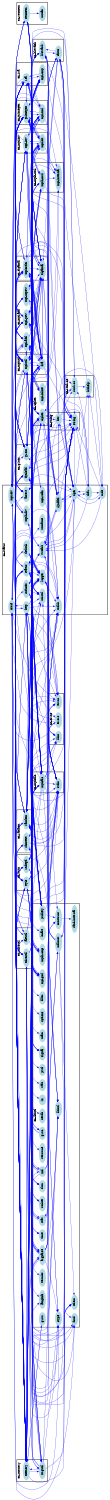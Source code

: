 digraph G {
size = "10,10";
rotate = 90;
subgraph cluster0 {
label = "CL:blowfish";
color = black;
style = bold;
"blowfish"[label="blowfish",shape=ellipse,color=lightblue,fontcolor=black,style=filled];
"cast5"[label="cast5",shape=ellipse,color=lightblue,fontcolor=black,style=filled];
}
subgraph cluster1 {
label = "CL:rmd160";
color = black;
style = bold;
"rmd160"[label="rmd160",shape=ellipse,color=lightblue,fontcolor=black,style=filled];
"bithelp"[label="bithelp",shape=ellipse,color=lightblue,fontcolor=black,style=filled];
}
subgraph cluster2 {
label = "CL:rsa";
color = black;
style = bold;
"rsa"[label="rsa",shape=ellipse,color=lightblue,fontcolor=black,style=filled];
"mpi-cmp"[label="mpi-cmp",shape=ellipse,color=lightblue,fontcolor=black,style=filled];
}
subgraph cluster3 {
label = "CL:secmem";
color = black;
style = bold;
"secmem"[label="secmem",shape=ellipse,color=lightblue,fontcolor=black,style=filled];
"mman"[label="mman",shape=ellipse,color=lightblue,fontcolor=black,style=filled];
}
subgraph cluster4 {
label = "CL:memory";
color = black;
style = bold;
"memory"[label="memory",shape=ellipse,color=lightblue,fontcolor=black,style=filled];
"strgutil"[label="strgutil",shape=ellipse,color=lightblue,fontcolor=black,style=filled];
}
subgraph cluster5 {
label = "CL:string";
color = black;
style = bold;
"string"[label="string",shape=ellipse,color=lightblue,fontcolor=black,style=filled];
"des"[label="des",shape=ellipse,color=lightblue,fontcolor=black,style=filled];
}
subgraph cluster6 {
label = "CL:mpi-inv";
color = black;
style = bold;
"mpi-inv"[label="mpi-inv",shape=ellipse,color=lightblue,fontcolor=black,style=filled];
"mpi-bit"[label="mpi-bit",shape=ellipse,color=lightblue,fontcolor=black,style=filled];
}
subgraph cluster7 {
label = "CL:mpih-mul";
color = black;
style = bold;
"mpih-mul"[label="mpih-mul",shape=ellipse,color=lightblue,fontcolor=black,style=filled];
"mpi-internal"[label="mpi-internal",shape=ellipse,color=lightblue,fontcolor=black,style=filled];
}
subgraph cluster8 {
label = "CL:random";
color = black;
style = bold;
"random"[label="random",shape=ellipse,color=lightblue,fontcolor=black,style=filled];
"shmtest"[label="shmtest",shape=ellipse,color=lightblue,fontcolor=black,style=filled];
}
subgraph cluster9 {
label = "CL:mpiutil";
color = black;
style = bold;
"mpiutil"[label="mpiutil",shape=ellipse,color=lightblue,fontcolor=black,style=filled];
"dsa"[label="dsa",shape=ellipse,color=lightblue,fontcolor=black,style=filled];
}
subgraph cluster10 {
label = "CL:mpicalc";
color = black;
style = bold;
"mpicalc"[label="mpicalc",shape=ellipse,color=lightblue,fontcolor=black,style=filled];
"stdio"[label="stdio",shape=ellipse,color=lightblue,fontcolor=black,style=filled];
}
subgraph cluster11 {
label = "CL:elgamal";
color = black;
style = bold;
"elgamal"[label="elgamal",shape=ellipse,color=lightblue,fontcolor=black,style=filled];
"mpicoder"[label="mpicoder",shape=ellipse,color=lightblue,fontcolor=black,style=filled];
}
subgraph cluster12 {
label = "CL:errno";
color = black;
style = bold;
"errno"[label="errno",shape=ellipse,color=lightblue,fontcolor=black,style=filled];
"errors"[label="errors",shape=ellipse,color=lightblue,fontcolor=black,style=filled];
"libio"[label="libio",shape=ellipse,color=lightblue,fontcolor=black,style=filled];
}
subgraph cluster13 {
label = "CL:ttyio";
color = black;
style = bold;
"ttyio"[label="ttyio",shape=ellipse,color=lightblue,fontcolor=black,style=filled];
"rndegd"[label="rndegd",shape=ellipse,color=lightblue,fontcolor=black,style=filled];
}
subgraph cluster14 {
label = "CL:primegen";
color = black;
style = bold;
"primegen"[label="primegen",shape=ellipse,color=lightblue,fontcolor=black,style=filled];
"mpi-mul"[label="mpi-mul",shape=ellipse,color=lightblue,fontcolor=black,style=filled];
}
subgraph cluster15 {
label = "CL:g10m";
color = black;
style = bold;
"g10m"[label="g10m",shape=ellipse,color=lightblue,fontcolor=black,style=filled];
"dynload"[label="dynload",shape=ellipse,color=lightblue,fontcolor=black,style=filled];
}
subgraph cluster16 {
label = "CL:cipher";
color = black;
style = bold;
"cipher"[label="cipher",shape=ellipse,color=lightblue,fontcolor=black,style=filled];
"mpi-inline"[label="mpi-inline",shape=ellipse,color=lightblue,fontcolor=black,style=filled];
}
subgraph cluster17 {
label = "CL:mpi-add";
color = black;
style = bold;
"mpi-add"[label="mpi-add",shape=ellipse,color=lightblue,fontcolor=black,style=filled];
"mpi-mpow"[label="mpi-mpow",shape=ellipse,color=lightblue,fontcolor=black,style=filled];
"mpi-pow"[label="mpi-pow",shape=ellipse,color=lightblue,fontcolor=black,style=filled];
}
subgraph cluster18 {
label = "CL:miscutil";
color = black;
style = bold;
"miscutil"[label="miscutil",shape=ellipse,color=lightblue,fontcolor=black,style=filled];
"fileutil"[label="fileutil",shape=ellipse,color=lightblue,fontcolor=black,style=filled];
}
subgraph cluster19 {
label = "CL:status";
color = black;
style = bold;
"status"[label="status",shape=ellipse,color=lightblue,fontcolor=black,style=filled];
"rijndael"[label="rijndael",shape=ellipse,color=lightblue,fontcolor=black,style=filled];
"iobuf"[label="iobuf",shape=ellipse,color=lightblue,fontcolor=black,style=filled];
"logger"[label="logger",shape=ellipse,color=lightblue,fontcolor=black,style=filled];
"tiger"[label="tiger",shape=ellipse,color=lightblue,fontcolor=black,style=filled];
"sha1"[label="sha1",shape=ellipse,color=lightblue,fontcolor=black,style=filled];
"http"[label="http",shape=ellipse,color=lightblue,fontcolor=black,style=filled];
"stdlib"[label="stdlib",shape=ellipse,color=lightblue,fontcolor=black,style=filled];
"utsname"[label="utsname",shape=ellipse,color=lightblue,fontcolor=black,style=filled];
"dotlock"[label="dotlock",shape=ellipse,color=lightblue,fontcolor=black,style=filled];
"rndunix"[label="rndunix",shape=ellipse,color=lightblue,fontcolor=black,style=filled];
"unistd"[label="unistd",shape=ellipse,color=lightblue,fontcolor=black,style=filled];
"mpi-div"[label="mpi-div",shape=ellipse,color=lightblue,fontcolor=black,style=filled];
"mpih-div"[label="mpih-div",shape=ellipse,color=lightblue,fontcolor=black,style=filled];
"md5"[label="md5",shape=ellipse,color=lightblue,fontcolor=black,style=filled];
"twofish"[label="twofish",shape=ellipse,color=lightblue,fontcolor=black,style=filled];
"assert"[label="assert",shape=ellipse,color=lightblue,fontcolor=black,style=filled];
"mpi-scan"[label="mpi-scan",shape=ellipse,color=lightblue,fontcolor=black,style=filled];
}
subgraph cluster20 {
label = "CL:libintl";
color = black;
style = bold;
"libintl"[label="libintl",shape=ellipse,color=lightblue,fontcolor=black,style=filled];
"argparse"[label="argparse",shape=ellipse,color=lightblue,fontcolor=black,style=filled];
"stat"[label="stat",shape=ellipse,color=lightblue,fontcolor=black,style=filled];
"time"[label="time",shape=ellipse,color=lightblue,fontcolor=black,style=filled];
"fcntl"[label="fcntl",shape=ellipse,color=lightblue,fontcolor=black,style=filled];
"pubkey"[label="pubkey",shape=ellipse,color=lightblue,fontcolor=black,style=filled];
"mpi-gcd"[label="mpi-gcd",shape=ellipse,color=lightblue,fontcolor=black,style=filled];
"ctype"[label="ctype",shape=ellipse,color=lightblue,fontcolor=black,style=filled];
"md"[label="md",shape=ellipse,color=lightblue,fontcolor=black,style=filled];
"options"[label="options",shape=ellipse,color=lightblue,fontcolor=black,style=filled];
"g10c"[label="g10c",shape=ellipse,color=lightblue,fontcolor=black,style=filled];
"mpih-cmp"[label="mpih-cmp",shape=ellipse,color=lightblue,fontcolor=black,style=filled];
"signal"[label="signal",shape=ellipse,color=lightblue,fontcolor=black,style=filled];
"select"[label="select",shape=ellipse,color=lightblue,fontcolor=black,style=filled];
"rndlinux"[label="rndlinux",shape=ellipse,color=lightblue,fontcolor=black,style=filled];
"shm"[label="shm",shape=ellipse,color=lightblue,fontcolor=black,style=filled];
"langinfo"[label="langinfo",shape=ellipse,color=lightblue,fontcolor=black,style=filled];
"socket"[label="socket",shape=ellipse,color=lightblue,fontcolor=black,style=filled];
"pwd"[label="pwd",shape=ellipse,color=lightblue,fontcolor=black,style=filled];
"g10u"[label="g10u",shape=ellipse,color=lightblue,fontcolor=black,style=filled];
"construct"[label="construct",shape=ellipse,color=lightblue,fontcolor=black,style=filled];
"netdb"[label="netdb",shape=ellipse,color=lightblue,fontcolor=black,style=filled];
"rand-internal"[label="rand-internal",shape=ellipse,color=lightblue,fontcolor=black,style=filled];
"termios"[label="termios",shape=ellipse,color=lightblue,fontcolor=black,style=filled];
"resource"[label="resource",shape=ellipse,color=lightblue,fontcolor=black,style=filled];
"wait"[label="wait",shape=ellipse,color=lightblue,fontcolor=black,style=filled];
"main"[label="main",shape=ellipse,color=lightblue,fontcolor=black,style=filled];
"locale"[label="locale",shape=ellipse,color=lightblue,fontcolor=black,style=filled];
"dlfcn"[label="dlfcn",shape=ellipse,color=lightblue,fontcolor=black,style=filled];
"in"[label="in",shape=ellipse,color=lightblue,fontcolor=black,style=filled];
}
"mpi-inv" -> "mpi-cmp"[color=blue,font=6];
"secmem" -> "mman"[color=blue,font=6];
"rmd160" -> "random"[color=blue,font=6];
"des" -> "string"[color=blue,font=6];
"strgutil" -> "memory"[color=blue,font=6];
"memory" -> "shmtest"[color=blue,font=6];
"dsa" -> "mpiutil"[color=blue,font=6];
"mpih-mul" -> "mpi-internal"[color=blue,font=6];
"mpicoder" -> "string"[color=blue,font=6];
"mpicalc" -> "errno"[color=blue,font=6];
"des" -> "cast5"[color=blue,font=6];
"errors" -> "stdio"[color=blue,font=6];
"elgamal" -> "primegen"[color=blue,font=6];
"mpi-cmp" -> "mpi-inv"[color=blue,font=6];
"mpi-bit" -> "g10m"[color=blue,font=6];
"cipher" -> "memory"[color=blue,font=6];
"memory" -> "rndegd"[color=blue,font=6];
"mpicalc" -> "mpi-mul"[color=blue,font=6];
"mpi-mpow" -> "mpiutil"[color=blue,font=6];
"ttyio" -> "libio"[color=blue,font=6];
"fileutil" -> "rndegd"[color=blue,font=6];
"ttyio" -> "shmtest"[color=blue,font=6];
"ttyio" -> "status"[color=blue,font=6];
"rndegd" -> "cipher"[color=blue,font=6];
"logger" -> "libio"[color=blue,font=6];
"memory" -> "miscutil"[color=blue,font=6];
"dsa" -> "status"[color=blue,font=6];
"dsa" -> "mpi-pow"[color=blue,font=6];
"rijndael" -> "tiger"[color=blue,font=6];
"iobuf" -> "stdlib"[color=blue,font=6];
"mpiutil" -> "mpicalc"[color=blue,font=6];
"mpi-pow" -> "mpi-inline"[color=blue,font=6];
"sha1" -> "rmd160"[color=blue,font=6];
"mpi-mul" -> "mpih-mul"[color=blue,font=6];
"rijndael" -> "elgamal"[color=blue,font=6];
"mpi-mul" -> "rsa"[color=blue,font=6];
"mpiutil" -> "string"[color=blue,font=6];
"http" -> "memory"[color=blue,font=6];
"dotlock" -> "utsname"[color=blue,font=6];
"iobuf" -> "errors"[color=blue,font=6];
"rndegd" -> "memory"[color=blue,font=6];
"rndegd" -> "rndunix"[color=blue,font=6];
"mpi-div" -> "mpi-internal"[color=blue,font=6];
"cast5" -> "tiger"[color=blue,font=6];
"tiger" -> "cast5"[color=blue,font=6];
"cast5" -> "md5"[color=blue,font=6];
"primegen" -> "random"[color=blue,font=6];
"cipher" -> "blowfish"[color=blue,font=6];
"secmem" -> "libintl"[color=blue,font=6];
"primegen" -> "mpi-scan"[color=blue,font=6];
"dsa" -> "assert"[color=blue,font=6];
"mpi-scan" -> "primegen"[color=blue,font=6];
"errors" -> "iobuf"[color=blue,font=6];
"dsa" -> "mpi-mpow"[color=blue,font=6];
"mpi-cmp" -> "elgamal"[color=blue,font=6];
"twofish" -> "cipher"[color=blue,font=6];
"memory" -> "mpi-mpow"[color=blue,font=6];
"mpicalc" -> "mpiutil"[color=blue,font=6];
"memory" -> "iobuf"[color=blue,font=6];
"stat" -> "stdio"[color=blue,font=6];
"iobuf" -> "unistd"[color=blue,font=6];
"rsa" -> "random"[color=blue,font=6];
"mpi-inv" -> "mpicalc"[color=blue,font=6];
"mpicoder" -> "assert"[color=blue,font=6];
"rndegd" -> "twofish"[color=blue,font=6];
"random" -> "time"[color=blue,font=6];
"dsa" -> "mpicoder"[color=blue,font=6];
"status" -> "ttyio"[color=blue,font=6];
"secmem" -> "mpih-mul"[color=blue,font=6];
"elgamal" -> "mpi-bit"[color=blue,font=6];
"random" -> "rmd160"[color=blue,font=6];
"memory" -> "mpicoder"[color=blue,font=6];
"iobuf" -> "logger"[color=blue,font=6];
"secmem" -> "memory"[color=blue,font=6];
"cipher" -> "twofish"[color=blue,font=6];
"g10m" -> "mpi-mul"[color=blue,font=6];
"status" -> "memory"[color=blue,font=6];
"strgutil" -> "stdio"[color=blue,font=6];
"sha1" -> "md5"[color=blue,font=6];
"dynload" -> "cipher"[color=blue,font=6];
"mpicalc" -> "mpi-pow"[color=blue,font=6];
"argparse" -> "stdio"[color=blue,font=6];
"dsa" -> "cipher"[color=blue,font=6];
"mpi-add" -> "dsa"[color=blue,font=6];
"mpih-div" -> "mpi-div"[color=blue,font=6];
"random" -> "primegen"[color=blue,font=6];
"pubkey" -> "rsa"[color=blue,font=6];
"primegen" -> "rsa"[color=blue,font=6];
"mpiutil" -> "assert"[color=blue,font=6];
"primegen" -> "mpi-mul"[color=blue,font=6];
"cipher" -> "random"[color=blue,font=6];
"dotlock" -> "fcntl"[color=blue,font=6];
"dynload" -> "memory"[color=blue,font=6];
"mpih-div" -> "mpi-internal"[color=blue,font=6];
"memory" -> "argparse"[color=blue,font=6];
"miscutil" -> "time"[color=blue,font=6];
"ttyio" -> "memory"[color=blue,font=6];
"memory" -> "stdlib"[color=blue,font=6];
"des" -> "cipher"[color=blue,font=6];
"fileutil" -> "stdlib"[color=blue,font=6];
"dsa" -> "memory"[color=blue,font=6];
"bithelp" -> "cast5"[color=blue,font=6];
"rmd160" -> "bithelp"[color=blue,font=6];
"logger" -> "libintl"[color=blue,font=6];
"stat" -> "iobuf"[color=blue,font=6];
"mpi-inline" -> "mpi-internal"[color=blue,font=6];
"rsa" -> "mpi-mul"[color=blue,font=6];
"ttyio" -> "libintl"[color=blue,font=6];
"random" -> "ttyio"[color=blue,font=6];
"mpi-bit" -> "mpi-inv"[color=blue,font=6];
"status" -> "options"[color=blue,font=6];
"iobuf" -> "ctype"[color=blue,font=6];
"rndunix" -> "string"[color=blue,font=6];
"g10c" -> "primegen"[color=blue,font=6];
"memory" -> "secmem"[color=blue,font=6];
"memory" -> "fileutil"[color=blue,font=6];
"random" -> "g10c"[color=blue,font=6];
"mpi-mul" -> "elgamal"[color=blue,font=6];
"mpi-mpow" -> "dsa"[color=blue,font=6];
"mpicoder" -> "memory"[color=blue,font=6];
"mpi-cmp" -> "mpi-bit"[color=blue,font=6];
"miscutil" -> "stdio"[color=blue,font=6];
"g10m" -> "mpiutil"[color=blue,font=6];
"mpiutil" -> "mpi-mul"[color=blue,font=6];
"random" -> "rsa"[color=blue,font=6];
"twofish" -> "stdio"[color=blue,font=6];
"rmd160" -> "tiger"[color=blue,font=6];
"stat" -> "random"[color=blue,font=6];
"random" -> "tiger"[color=blue,font=6];
"rijndael" -> "string"[color=blue,font=6];
"dotlock" -> "stdio"[color=blue,font=6];
"ttyio" -> "strgutil"[color=blue,font=6];
"mpi-add" -> "mpih-cmp"[color=blue,font=6];
"primegen" -> "mpiutil"[color=blue,font=6];
"mpi-div" -> "dsa"[color=blue,font=6];
"mpiutil" -> "dsa"[color=blue,font=6];
"dsa" -> "mpi-add"[color=blue,font=6];
"memory" -> "logger"[color=blue,font=6];
"mpi-add" -> "mpi-inv"[color=blue,font=6];
"mpi-pow" -> "mpih-div"[color=blue,font=6];
"mpiutil" -> "memory"[color=blue,font=6];
"g10m" -> "mpi-pow"[color=blue,font=6];
"blowfish" -> "cipher"[color=blue,font=6];
"rsa" -> "mpiutil"[color=blue,font=6];
"mpi-mul" -> "primegen"[color=blue,font=6];
"miscutil" -> "stdlib"[color=blue,font=6];
"blowfish" -> "tiger"[color=blue,font=6];
"mpi-bit" -> "elgamal"[color=blue,font=6];
"md" -> "string"[color=blue,font=6];
"mpicoder" -> "rsa"[color=blue,font=6];
"rndunix" -> "fcntl"[color=blue,font=6];
"mpi-add" -> "g10m"[color=blue,font=6];
"mpiutil" -> "mpih-mul"[color=blue,font=6];
"mpi-gcd" -> "elgamal"[color=blue,font=6];
"mpicoder" -> "primegen"[color=blue,font=6];
"status" -> "libio"[color=blue,font=6];
"mpicalc" -> "shmtest"[color=blue,font=6];
"rndegd" -> "select"[color=blue,font=6];
"http" -> "select"[color=blue,font=6];
"ttyio" -> "errno"[color=blue,font=6];
"rndegd" -> "stdio"[color=blue,font=6];
"memory" -> "elgamal"[color=blue,font=6];
"rndunix" -> "twofish"[color=blue,font=6];
"primegen" -> "mpi-pow"[color=blue,font=6];
"mpi-bit" -> "dsa"[color=blue,font=6];
"argparse" -> "string"[color=blue,font=6];
"cast5" -> "blowfish"[color=blue,font=6];
"mpi-inv" -> "rsa"[color=blue,font=6];
"logger" -> "errno"[color=blue,font=6];
"mpih-mul" -> "mpih-cmp"[color=blue,font=6];
"random" -> "stdlib"[color=blue,font=6];
"rsa" -> "mpi-pow"[color=blue,font=6];
"tiger" -> "rijndael"[color=blue,font=6];
"cipher" -> "dynload"[color=blue,font=6];
"memory" -> "dynload"[color=blue,font=6];
"dsa" -> "random"[color=blue,font=6];
"cast5" -> "sha1"[color=blue,font=6];
"mpi-add" -> "elgamal"[color=blue,font=6];
"mpi-inline" -> "mpih-mul"[color=blue,font=6];
"rndunix" -> "stdio"[color=blue,font=6];
"memory" -> "rsa"[color=blue,font=6];
"mpiutil" -> "mpi-pow"[color=blue,font=6];
"primegen" -> "logger"[color=blue,font=6];
"mpih-mul" -> "secmem"[color=blue,font=6];
"des" -> "random"[color=blue,font=6];
"miscutil" -> "langinfo"[color=blue,font=6];
"mpi-inv" -> "mpiutil"[color=blue,font=6];
"mpicalc" -> "mpi-add"[color=blue,font=6];
"des" -> "rmd160"[color=blue,font=6];
"mpicoder" -> "elgamal"[color=blue,font=6];
"strgutil" -> "ctype"[color=blue,font=6];
"mpih-cmp" -> "mpi-cmp"[color=blue,font=6];
"secmem" -> "errno"[color=blue,font=6];
"iobuf" -> "http"[color=blue,font=6];
"blowfish" -> "elgamal"[color=blue,font=6];
"random" -> "unistd"[color=blue,font=6];
"argparse" -> "ctype"[color=blue,font=6];
"mpih-cmp" -> "mpih-div"[color=blue,font=6];
"mpi-cmp" -> "primegen"[color=blue,font=6];
"mpi-div" -> "mpi-gcd"[color=blue,font=6];
"mpicalc" -> "stdio"[color=blue,font=6];
"pubkey" -> "logger"[color=blue,font=6];
"shmtest" -> "string"[color=blue,font=6];
"random" -> "logger"[color=blue,font=6];
"http" -> "stdlib"[color=blue,font=6];
"http" -> "errno"[color=blue,font=6];
"mpi-pow" -> "dsa"[color=blue,font=6];
"rijndael" -> "cipher"[color=blue,font=6];
"elgamal" -> "mpi-cmp"[color=blue,font=6];
"http" -> "errors"[color=blue,font=6];
"fileutil" -> "dynload"[color=blue,font=6];
"dsa" -> "mpi-inv"[color=blue,font=6];
"mpi-pow" -> "elgamal"[color=blue,font=6];
"status" -> "miscutil"[color=blue,font=6];
"rndegd" -> "socket"[color=blue,font=6];
"http" -> "socket"[color=blue,font=6];
"des" -> "sha1"[color=blue,font=6];
"des" -> "tiger"[color=blue,font=6];
"status" -> "elgamal"[color=blue,font=6];
"elgamal" -> "dsa"[color=blue,font=6];
"shmtest" -> "shm"[color=blue,font=6];
"miscutil" -> "ctype"[color=blue,font=6];
"cipher" -> "rijndael"[color=blue,font=6];
"blowfish" -> "rijndael"[color=blue,font=6];
"cipher" -> "logger"[color=blue,font=6];
"mpi-div" -> "mpicalc"[color=blue,font=6];
"mpicalc" -> "libintl"[color=blue,font=6];
"md" -> "dynload"[color=blue,font=6];
"dotlock" -> "string"[color=blue,font=6];
"memory" -> "ttyio"[color=blue,font=6];
"md" -> "cipher"[color=blue,font=6];
"mpi-inline" -> "mpi-pow"[color=blue,font=6];
"http" -> "unistd"[color=blue,font=6];
"rmd160" -> "twofish"[color=blue,font=6];
"rndegd" -> "unistd"[color=blue,font=6];
"logger" -> "string"[color=blue,font=6];
"mpi-pow" -> "string"[color=blue,font=6];
"mpi-mpow" -> "assert"[color=blue,font=6];
"mpicalc" -> "shm"[color=blue,font=6];
"g10m" -> "mpi-add"[color=blue,font=6];
"secmem" -> "stdlib"[color=blue,font=6];
"mpicoder" -> "mpi-bit"[color=blue,font=6];
"md" -> "memory"[color=blue,font=6];
"rndegd" -> "logger"[color=blue,font=6];
"http" -> "logger"[color=blue,font=6];
"memory" -> "http"[color=blue,font=6];
"dsa" -> "stdio"[color=blue,font=6];
"dsa" -> "elgamal"[color=blue,font=6];
"mpicoder" -> "stdio"[color=blue,font=6];
"http" -> "strgutil"[color=blue,font=6];
"mpiutil" -> "primegen"[color=blue,font=6];
"shmtest" -> "stdio"[color=blue,font=6];
"primegen" -> "mpi-add"[color=blue,font=6];
"status" -> "signal"[color=blue,font=6];
"elgamal" -> "pubkey"[color=blue,font=6];
"argparse" -> "memory"[color=blue,font=6];
"rndlinux" -> "string"[color=blue,font=6];
"dynload" -> "fileutil"[color=blue,font=6];
"mpi-mpow" -> "elgamal"[color=blue,font=6];
"mpicalc" -> "mpi-inv"[color=blue,font=6];
"ttyio" -> "stdlib"[color=blue,font=6];
"memory" -> "strgutil"[color=blue,font=6];
"rsa" -> "mpi-add"[color=blue,font=6];
"sha1" -> "tiger"[color=blue,font=6];
"des" -> "blowfish"[color=blue,font=6];
"secmem" -> "unistd"[color=blue,font=6];
"cipher" -> "cast5"[color=blue,font=6];
"mpi-bit" -> "mpi-mpow"[color=blue,font=6];
"status" -> "unistd"[color=blue,font=6];
"mpi-cmp" -> "mpi-gcd"[color=blue,font=6];
"strgutil" -> "langinfo"[color=blue,font=6];
"mpiutil" -> "mpi-add"[color=blue,font=6];
"secmem" -> "logger"[color=blue,font=6];
"status" -> "errno"[color=blue,font=6];
"mpi-mpow" -> "memory"[color=blue,font=6];
"status" -> "logger"[color=blue,font=6];
"argparse" -> "strgutil"[color=blue,font=6];
"memory" -> "mpih-mul"[color=blue,font=6];
"mpi-bit" -> "mpicoder"[color=blue,font=6];
"mpi-mul" -> "mpi-div"[color=blue,font=6];
"mpicoder" -> "iobuf"[color=blue,font=6];
"dynload" -> "unistd"[color=blue,font=6];
"strgutil" -> "ttyio"[color=blue,font=6];
"ttyio" -> "unistd"[color=blue,font=6];
"mpi-pow" -> "assert"[color=blue,font=6];
"mpi-inv" -> "g10m"[color=blue,font=6];
"memory" -> "g10u"[color=blue,font=6];
"cipher" -> "des"[color=blue,font=6];
"mpicalc" -> "string"[color=blue,font=6];
"mpi-pow" -> "mpih-mul"[color=blue,font=6];
"rndlinux" -> "twofish"[color=blue,font=6];
"rndunix" -> "pwd"[color=blue,font=6];
"md5" -> "bithelp"[color=blue,font=6];
"dynload" -> "logger"[color=blue,font=6];
"ttyio" -> "logger"[color=blue,font=6];
"mpi-add" -> "rsa"[color=blue,font=6];
"dsa" -> "logger"[color=blue,font=6];
"shmtest" -> "memory"[color=blue,font=6];
"md" -> "construct"[color=blue,font=6];
"dsa" -> "mpi-bit"[color=blue,font=6];
"mpih-div" -> "mpi-pow"[color=blue,font=6];
"mpicalc" -> "ctype"[color=blue,font=6];
"mpi-inv" -> "mpi-add"[color=blue,font=6];
"memory" -> "dotlock"[color=blue,font=6];
"mpi-div" -> "mpi-mul"[color=blue,font=6];
"iobuf" -> "mpicoder"[color=blue,font=6];
"g10m" -> "mpi-inv"[color=blue,font=6];
"random" -> "errno"[color=blue,font=6];
"mpi-mpow" -> "mpi-bit"[color=blue,font=6];
"md" -> "random"[color=blue,font=6];
"argparse" -> "mpicalc"[color=blue,font=6];
"mpiutil" -> "secmem"[color=blue,font=6];
"mpicoder" -> "logger"[color=blue,font=6];
"rndunix" -> "select"[color=blue,font=6];
"mpi-gcd" -> "mpi-div"[color=blue,font=6];
"miscutil" -> "ttyio"[color=blue,font=6];
"mpi-div" -> "mpih-div"[color=blue,font=6];
"argparse" -> "random"[color=blue,font=6];
"dotlock" -> "memory"[color=blue,font=6];
"random" -> "construct"[color=blue,font=6];
"cast5" -> "rijndael"[color=blue,font=6];
"mpi-inline" -> "mpi-add"[color=blue,font=6];
"mpi-cmp" -> "dsa"[color=blue,font=6];
"logger" -> "memory"[color=blue,font=6];
"random" -> "miscutil"[color=blue,font=6];
"http" -> "netdb"[color=blue,font=6];
"mpi-bit" -> "mpi-cmp"[color=blue,font=6];
"ttyio" -> "stdio"[color=blue,font=6];
"elgamal" -> "blowfish"[color=blue,font=6];
"md5" -> "tiger"[color=blue,font=6];
"rsa" -> "pubkey"[color=blue,font=6];
"twofish" -> "tiger"[color=blue,font=6];
"mpi-gcd" -> "mpi-cmp"[color=blue,font=6];
"mpiutil" -> "logger"[color=blue,font=6];
"logger" -> "stdio"[color=blue,font=6];
"mpi-div" -> "mpiutil"[color=blue,font=6];
"mpi-div" -> "rsa"[color=blue,font=6];
"elgamal" -> "mpi-mul"[color=blue,font=6];
"mpiutil" -> "rsa"[color=blue,font=6];
"mpi-add" -> "mpi-div"[color=blue,font=6];
"mpih-cmp" -> "mpih-mul"[color=blue,font=6];
"mpiutil" -> "mpi-inv"[color=blue,font=6];
"mpicalc" -> "mpi-bit"[color=blue,font=6];
"tiger" -> "string"[color=blue,font=6];
"mpi-mul" -> "mpicalc"[color=blue,font=6];
"sha1" -> "bithelp"[color=blue,font=6];
"rndunix" -> "wait"[color=blue,font=6];
"random" -> "stat"[color=blue,font=6];
"primegen" -> "elgamal"[color=blue,font=6];
"mpi-add" -> "primegen"[color=blue,font=6];
"mpi-bit" -> "rsa"[color=blue,font=6];
"cipher" -> "pubkey"[color=blue,font=6];
"rndunix" -> "stdlib"[color=blue,font=6];
"secmem" -> "stdio"[color=blue,font=6];
"iobuf" -> "string"[color=blue,font=6];
"strgutil" -> "http"[color=blue,font=6];
"argparse" -> "libio"[color=blue,font=6];
"mpih-mul" -> "mpi-mul"[color=blue,font=6];
"rndlinux" -> "errno"[color=blue,font=6];
"mpih-mul" -> "mpi-inline"[color=blue,font=6];
"construct" -> "rand-internal"[color=blue,font=6];
"elgamal" -> "mpiutil"[color=blue,font=6];
"dsa" -> "primegen"[color=blue,font=6];
"rndunix" -> "signal"[color=blue,font=6];
"cast5" -> "string"[color=blue,font=6];
"memory" -> "primegen"[color=blue,font=6];
"mpiutil" -> "elgamal"[color=blue,font=6];
"shmtest" -> "argparse"[color=blue,font=6];
"http" -> "stdio"[color=blue,font=6];
"mpicalc" -> "memory"[color=blue,font=6];
"cast5" -> "elgamal"[color=blue,font=6];
"mpi-bit" -> "mpicalc"[color=blue,font=6];
"mpi-pow" -> "primegen"[color=blue,font=6];
"random" -> "argparse"[color=blue,font=6];
"rndunix" -> "unistd"[color=blue,font=6];
"mpi-gcd" -> "mpicalc"[color=blue,font=6];
"miscutil" -> "libio"[color=blue,font=6];
"mpi-cmp" -> "g10m"[color=blue,font=6];
"g10m" -> "mpi-bit"[color=blue,font=6];
"elgamal" -> "mpi-pow"[color=blue,font=6];
"rsa" -> "primegen"[color=blue,font=6];
"miscutil" -> "libintl"[color=blue,font=6];
"rndunix" -> "logger"[color=blue,font=6];
"status" -> "dsa"[color=blue,font=6];
"mpih-mul" -> "mpiutil"[color=blue,font=6];
"rijndael" -> "stdio"[color=blue,font=6];
"mpi-mul" -> "mpi-mpow"[color=blue,font=6];
"rsa" -> "dsa"[color=blue,font=6];
"primegen" -> "mpicoder"[color=blue,font=6];
"mpi-inv" -> "elgamal"[color=blue,font=6];
"rndegd" -> "rndlinux"[color=blue,font=6];
"iobuf" -> "errno"[color=blue,font=6];
"mpi-pow" -> "rsa"[color=blue,font=6];
"dsa" -> "mpi-div"[color=blue,font=6];
"tiger" -> "md5"[color=blue,font=6];
"argparse" -> "stdlib"[color=blue,font=6];
"cast5" -> "stdio"[color=blue,font=6];
"primegen" -> "mpi-bit"[color=blue,font=6];
"mpi-add" -> "mpicalc"[color=blue,font=6];
"errors" -> "libintl"[color=blue,font=6];
"mpi-mul" -> "dsa"[color=blue,font=6];
"iobuf" -> "assert"[color=blue,font=6];
"logger" -> "mpicoder"[color=blue,font=6];
"elgamal" -> "rsa"[color=blue,font=6];
"http" -> "iobuf"[color=blue,font=6];
"rsa" -> "mpi-bit"[color=blue,font=6];
"md5" -> "twofish"[color=blue,font=6];
"md" -> "stdio"[color=blue,font=6];
"tiger" -> "bithelp"[color=blue,font=6];
"memory" -> "string"[color=blue,font=6];
"fileutil" -> "string"[color=blue,font=6];
"mpicoder" -> "mpicalc"[color=blue,font=6];
"strgutil" -> "miscutil"[color=blue,font=6];
"random" -> "resource"[color=blue,font=6];
"mpih-mul" -> "mpi-pow"[color=blue,font=6];
"status" -> "main"[color=blue,font=6];
"mpicoder" -> "g10m"[color=blue,font=6];
"dsa" -> "mpi-cmp"[color=blue,font=6];
"rmd160" -> "string"[color=blue,font=6];
"rijndael" -> "cast5"[color=blue,font=6];
"des" -> "rijndael"[color=blue,font=6];
"dotlock" -> "select"[color=blue,font=6];
"ttyio" -> "ctype"[color=blue,font=6];
"dynload" -> "pubkey"[color=blue,font=6];
"status" -> "strgutil"[color=blue,font=6];
"elgamal" -> "status"[color=blue,font=6];
"mpiutil" -> "mpi-bit"[color=blue,font=6];
"dsa" -> "pubkey"[color=blue,font=6];
"md" -> "logger"[color=blue,font=6];
"logger" -> "argparse"[color=blue,font=6];
"mpi-div" -> "g10m"[color=blue,font=6];
"dsa" -> "rsa"[color=blue,font=6];
"primegen" -> "stdio"[color=blue,font=6];
"mpiutil" -> "g10m"[color=blue,font=6];
"mpi-pow" -> "mpicalc"[color=blue,font=6];
"shmtest" -> "ttyio"[color=blue,font=6];
"mpicoder" -> "pubkey"[color=blue,font=6];
"dsa" -> "mpi-gcd"[color=blue,font=6];
"status" -> "stdio"[color=blue,font=6];
"sha1" -> "string"[color=blue,font=6];
"memory" -> "status"[color=blue,font=6];
"shmtest" -> "stdlib"[color=blue,font=6];
"g10u" -> "memory"[color=blue,font=6];
"random" -> "fcntl"[color=blue,font=6];
"mpi-div" -> "mpi-add"[color=blue,font=6];
"ttyio" -> "termios"[color=blue,font=6];
"rndlinux" -> "select"[color=blue,font=6];
"mpicalc" -> "mpi-div"[color=blue,font=6];
"status" -> "shm"[color=blue,font=6];
"stat" -> "rndlinux"[color=blue,font=6];
"mpi-inv" -> "mpi-bit"[color=blue,font=6];
"iobuf" -> "memory"[color=blue,font=6];
"cast5" -> "cipher"[color=blue,font=6];
"primegen" -> "g10c"[color=blue,font=6];
"iobuf" -> "stat"[color=blue,font=6];
"mpi-mul" -> "mpiutil"[color=blue,font=6];
"pubkey" -> "dsa"[color=blue,font=6];
"shmtest" -> "signal"[color=blue,font=6];
"secmem" -> "mpiutil"[color=blue,font=6];
"miscutil" -> "string"[color=blue,font=6];
"primegen" -> "dsa"[color=blue,font=6];
"mpi-pow" -> "g10m"[color=blue,font=6];
"errors" -> "http"[color=blue,font=6];
"mpih-cmp" -> "mpi-add"[color=blue,font=6];
"des" -> "md5"[color=blue,font=6];
"rijndael" -> "blowfish"[color=blue,font=6];
"pubkey" -> "construct"[color=blue,font=6];
"mpicalc" -> "libio"[color=blue,font=6];
"g10m" -> "mpicoder"[color=blue,font=6];
"dotlock" -> "stdlib"[color=blue,font=6];
"rndlinux" -> "stat"[color=blue,font=6];
"http" -> "ctype"[color=blue,font=6];
"rndegd" -> "fileutil"[color=blue,font=6];
"mpi-bit" -> "mpi-internal"[color=blue,font=6];
"ttyio" -> "miscutil"[color=blue,font=6];
"sha1" -> "twofish"[color=blue,font=6];
"mpicalc" -> "mpicoder"[color=blue,font=6];
"logger" -> "stdlib"[color=blue,font=6];
"random" -> "stdio"[color=blue,font=6];
"random" -> "libintl"[color=blue,font=6];
"pubkey" -> "string"[color=blue,font=6];
"strgutil" -> "argparse"[color=blue,font=6];
"random" -> "string"[color=blue,font=6];
"mpih-mul" -> "string"[color=blue,font=6];
"mpi-add" -> "mpi-inline"[color=blue,font=6];
"tiger" -> "sha1"[color=blue,font=6];
"random" -> "dsa"[color=blue,font=6];
"dotlock" -> "signal"[color=blue,font=6];
"primegen" -> "status"[color=blue,font=6];
"mpi-bit" -> "mpiutil"[color=blue,font=6];
"logger" -> "secmem"[color=blue,font=6];
"elgamal" -> "rijndael"[color=blue,font=6];
"strgutil" -> "string"[color=blue,font=6];
"miscutil" -> "status"[color=blue,font=6];
"cipher" -> "construct"[color=blue,font=6];
"mpicalc" -> "mpi-gcd"[color=blue,font=6];
"mpi-bit" -> "pubkey"[color=blue,font=6];
"mpi-gcd" -> "mpiutil"[color=blue,font=6];
"mpi-add" -> "mpi-internal"[color=blue,font=6];
"mpicalc" -> "argparse"[color=blue,font=6];
"mpicalc" -> "locale"[color=blue,font=6];
"des" -> "twofish"[color=blue,font=6];
"dynload" -> "dlfcn"[color=blue,font=6];
"blowfish" -> "stdio"[color=blue,font=6];
"tiger" -> "rndlinux"[color=blue,font=6];
"argparse" -> "shmtest"[color=blue,font=6];
"memory" -> "mpiutil"[color=blue,font=6];
"memory" -> "cipher"[color=blue,font=6];
"fileutil" -> "cipher"[color=blue,font=6];
"dotlock" -> "unistd"[color=blue,font=6];
"twofish" -> "rijndael"[color=blue,font=6];
"g10m" -> "mpi-div"[color=blue,font=6];
"mpiutil" -> "mpi-mpow"[color=blue,font=6];
"cipher" -> "string"[color=blue,font=6];
"tiger" -> "random"[color=blue,font=6];
"mpi-gcd" -> "g10m"[color=blue,font=6];
"primegen" -> "assert"[color=blue,font=6];
"tiger" -> "rmd160"[color=blue,font=6];
"rndlinux" -> "fcntl"[color=blue,font=6];
"dotlock" -> "logger"[color=blue,font=6];
"mpicoder" -> "dsa"[color=blue,font=6];
"fileutil" -> "memory"[color=blue,font=6];
"mpicoder" -> "libio"[color=blue,font=6];
"mpi-scan" -> "stdlib"[color=blue,font=6];
"md5" -> "string"[color=blue,font=6];
"pubkey" -> "elgamal"[color=blue,font=6];
"mpi-pow" -> "mpi-internal"[color=blue,font=6];
"tiger" -> "rndunix"[color=blue,font=6];
"memory" -> "md"[color=blue,font=6];
"mpiutil" -> "mpicoder"[color=blue,font=6];
"mpi-add" -> "mpiutil"[color=blue,font=6];
"primegen" -> "mpi-div"[color=blue,font=6];
"g10m" -> "mpi-cmp"[color=blue,font=6];
"dotlock" -> "errno"[color=blue,font=6];
"http" -> "string"[color=blue,font=6];
"rndegd" -> "string"[color=blue,font=6];
"mpi-cmp" -> "rsa"[color=blue,font=6];
"strgutil" -> "status"[color=blue,font=6];
"blowfish" -> "cast5"[color=blue,font=6];
"mpi-mul" -> "g10m"[color=blue,font=6];
"mpi-inv" -> "dsa"[color=blue,font=6];
"pubkey" -> "dynload"[color=blue,font=6];
"rsa" -> "mpi-div"[color=blue,font=6];
"tiger" -> "rndegd"[color=blue,font=6];
"rndlinux" -> "unistd"[color=blue,font=6];
"mpicoder" -> "mpiutil"[color=blue,font=6];
"mpi-cmp" -> "mpih-cmp"[color=blue,font=6];
"tiger" -> "des"[color=blue,font=6];
"mpicalc" -> "stdlib"[color=blue,font=6];
"primegen" -> "mpi-cmp"[color=blue,font=6];
"rndlinux" -> "logger"[color=blue,font=6];
"cast5" -> "rmd160"[color=blue,font=6];
"mpiutil" -> "mpi-div"[color=blue,font=6];
"rijndael" -> "twofish"[color=blue,font=6];
"mpi-mul" -> "mpi-internal"[color=blue,font=6];
"primegen" -> "cipher"[color=blue,font=6];
"random" -> "elgamal"[color=blue,font=6];
"memory" -> "dsa"[color=blue,font=6];
"tiger" -> "twofish"[color=blue,font=6];
"rsa" -> "mpi-cmp"[color=blue,font=6];
"status" -> "primegen"[color=blue,font=6];
"g10m" -> "mpi-gcd"[color=blue,font=6];
"rndegd" -> "errno"[color=blue,font=6];
"iobuf" -> "fcntl"[color=blue,font=6];
"miscutil" -> "strgutil"[color=blue,font=6];
"dsa" -> "mpi-mul"[color=blue,font=6];
"primegen" -> "memory"[color=blue,font=6];
"mpi-pow" -> "mpiutil"[color=blue,font=6];
"random" -> "dynload"[color=blue,font=6];
"secmem" -> "string"[color=blue,font=6];
"cipher" -> "assert"[color=blue,font=6];
"miscutil" -> "memory"[color=blue,font=6];
"status" -> "string"[color=blue,font=6];
"elgamal" -> "mpi-inv"[color=blue,font=6];
"elgamal" -> "random"[color=blue,font=6];
"dynload" -> "md"[color=blue,font=6];
"mpi-div" -> "primegen"[color=blue,font=6];
"pubkey" -> "cipher"[color=blue,font=6];
"mpi-mpow" -> "mpi-mul"[color=blue,font=6];
"des" -> "stdio"[color=blue,font=6];
"pubkey" -> "mpi-bit"[color=blue,font=6];
"http" -> "in"[color=blue,font=6];
"tiger" -> "blowfish"[color=blue,font=6];
"rndunix" -> "errno"[color=blue,font=6];
"rsa" -> "memory"[color=blue,font=6];
"rijndael" -> "des"[color=blue,font=6];
"mpicalc" -> "logger"[color=blue,font=6];
"mpi-bit" -> "primegen"[color=blue,font=6];
"dynload" -> "string"[color=blue,font=6];
"ttyio" -> "string"[color=blue,font=6];
"random" -> "memory"[color=blue,font=6];
"pubkey" -> "mpicoder"[color=blue,font=6];
"argparse" -> "libintl"[color=blue,font=6];
"dsa" -> "string"[color=blue,font=6];
"mpih-mul" -> "memory"[color=blue,font=6];
"mpih-div" -> "mpih-cmp"[color=blue,font=6];
"iobuf" -> "stdio"[color=blue,font=6];
"mpi-gcd" -> "rsa"[color=blue,font=6];
"memory" -> "random"[color=blue,font=6];
"g10c" -> "random"[color=blue,font=6];
"mpiutil" -> "mpi-gcd"[color=blue,font=6];
}